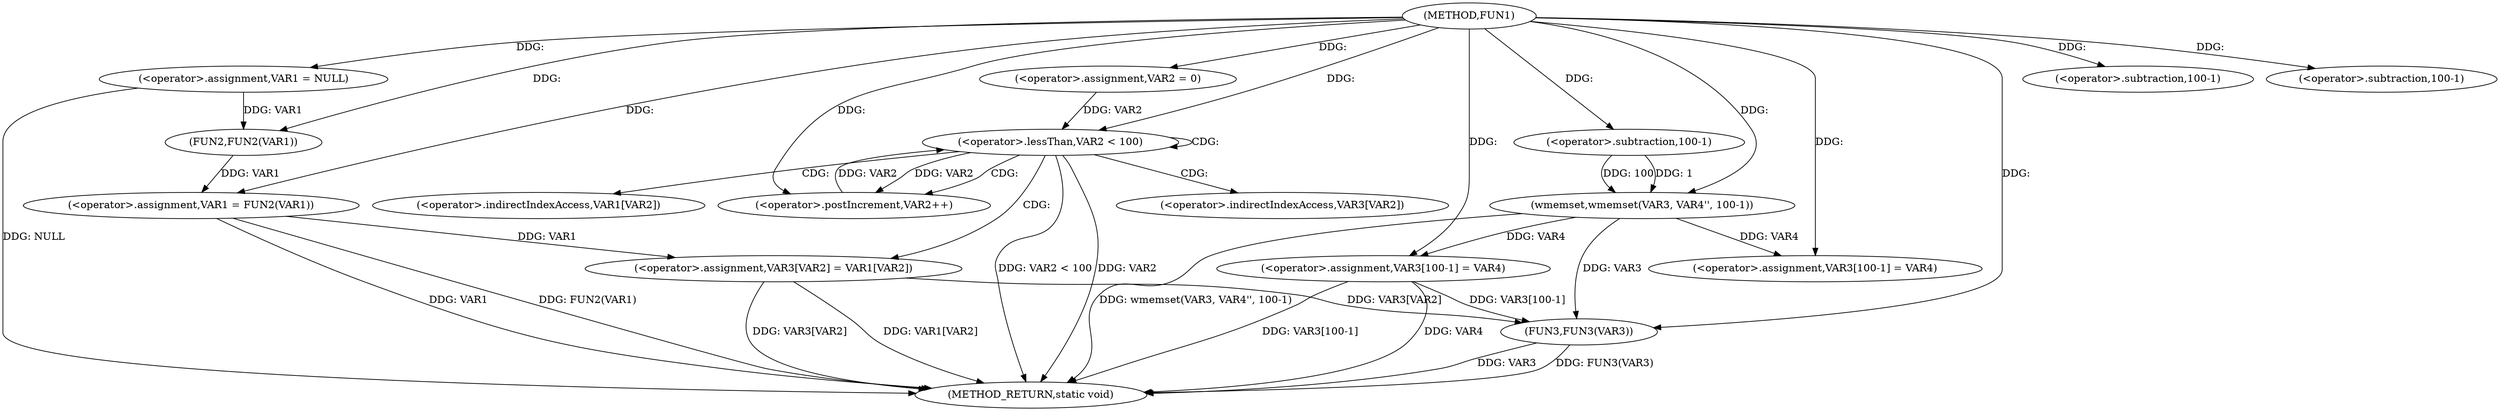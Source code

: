 digraph FUN1 {  
"1000100" [label = "(METHOD,FUN1)" ]
"1000152" [label = "(METHOD_RETURN,static void)" ]
"1000103" [label = "(<operator>.assignment,VAR1 = NULL)" ]
"1000106" [label = "(<operator>.assignment,VAR1 = FUN2(VAR1))" ]
"1000108" [label = "(FUN2,FUN2(VAR1))" ]
"1000113" [label = "(wmemset,wmemset(VAR3, VAR4'', 100-1))" ]
"1000116" [label = "(<operator>.subtraction,100-1)" ]
"1000119" [label = "(<operator>.assignment,VAR3[100-1] = VAR4)" ]
"1000122" [label = "(<operator>.subtraction,100-1)" ]
"1000127" [label = "(<operator>.assignment,VAR2 = 0)" ]
"1000130" [label = "(<operator>.lessThan,VAR2 < 100)" ]
"1000133" [label = "(<operator>.postIncrement,VAR2++)" ]
"1000136" [label = "(<operator>.assignment,VAR3[VAR2] = VAR1[VAR2])" ]
"1000143" [label = "(<operator>.assignment,VAR3[100-1] = VAR4)" ]
"1000146" [label = "(<operator>.subtraction,100-1)" ]
"1000150" [label = "(FUN3,FUN3(VAR3))" ]
"1000137" [label = "(<operator>.indirectIndexAccess,VAR3[VAR2])" ]
"1000140" [label = "(<operator>.indirectIndexAccess,VAR1[VAR2])" ]
  "1000130" -> "1000152"  [ label = "DDG: VAR2 < 100"] 
  "1000106" -> "1000152"  [ label = "DDG: FUN2(VAR1)"] 
  "1000103" -> "1000152"  [ label = "DDG: NULL"] 
  "1000136" -> "1000152"  [ label = "DDG: VAR1[VAR2]"] 
  "1000143" -> "1000152"  [ label = "DDG: VAR4"] 
  "1000113" -> "1000152"  [ label = "DDG: wmemset(VAR3, VAR4'', 100-1)"] 
  "1000150" -> "1000152"  [ label = "DDG: FUN3(VAR3)"] 
  "1000130" -> "1000152"  [ label = "DDG: VAR2"] 
  "1000106" -> "1000152"  [ label = "DDG: VAR1"] 
  "1000150" -> "1000152"  [ label = "DDG: VAR3"] 
  "1000143" -> "1000152"  [ label = "DDG: VAR3[100-1]"] 
  "1000136" -> "1000152"  [ label = "DDG: VAR3[VAR2]"] 
  "1000100" -> "1000103"  [ label = "DDG: "] 
  "1000108" -> "1000106"  [ label = "DDG: VAR1"] 
  "1000100" -> "1000106"  [ label = "DDG: "] 
  "1000103" -> "1000108"  [ label = "DDG: VAR1"] 
  "1000100" -> "1000108"  [ label = "DDG: "] 
  "1000100" -> "1000113"  [ label = "DDG: "] 
  "1000116" -> "1000113"  [ label = "DDG: 100"] 
  "1000116" -> "1000113"  [ label = "DDG: 1"] 
  "1000100" -> "1000116"  [ label = "DDG: "] 
  "1000113" -> "1000119"  [ label = "DDG: VAR4"] 
  "1000100" -> "1000119"  [ label = "DDG: "] 
  "1000100" -> "1000122"  [ label = "DDG: "] 
  "1000100" -> "1000127"  [ label = "DDG: "] 
  "1000133" -> "1000130"  [ label = "DDG: VAR2"] 
  "1000127" -> "1000130"  [ label = "DDG: VAR2"] 
  "1000100" -> "1000130"  [ label = "DDG: "] 
  "1000130" -> "1000133"  [ label = "DDG: VAR2"] 
  "1000100" -> "1000133"  [ label = "DDG: "] 
  "1000106" -> "1000136"  [ label = "DDG: VAR1"] 
  "1000100" -> "1000143"  [ label = "DDG: "] 
  "1000113" -> "1000143"  [ label = "DDG: VAR4"] 
  "1000100" -> "1000146"  [ label = "DDG: "] 
  "1000113" -> "1000150"  [ label = "DDG: VAR3"] 
  "1000143" -> "1000150"  [ label = "DDG: VAR3[100-1]"] 
  "1000136" -> "1000150"  [ label = "DDG: VAR3[VAR2]"] 
  "1000100" -> "1000150"  [ label = "DDG: "] 
  "1000130" -> "1000137"  [ label = "CDG: "] 
  "1000130" -> "1000130"  [ label = "CDG: "] 
  "1000130" -> "1000133"  [ label = "CDG: "] 
  "1000130" -> "1000136"  [ label = "CDG: "] 
  "1000130" -> "1000140"  [ label = "CDG: "] 
}
